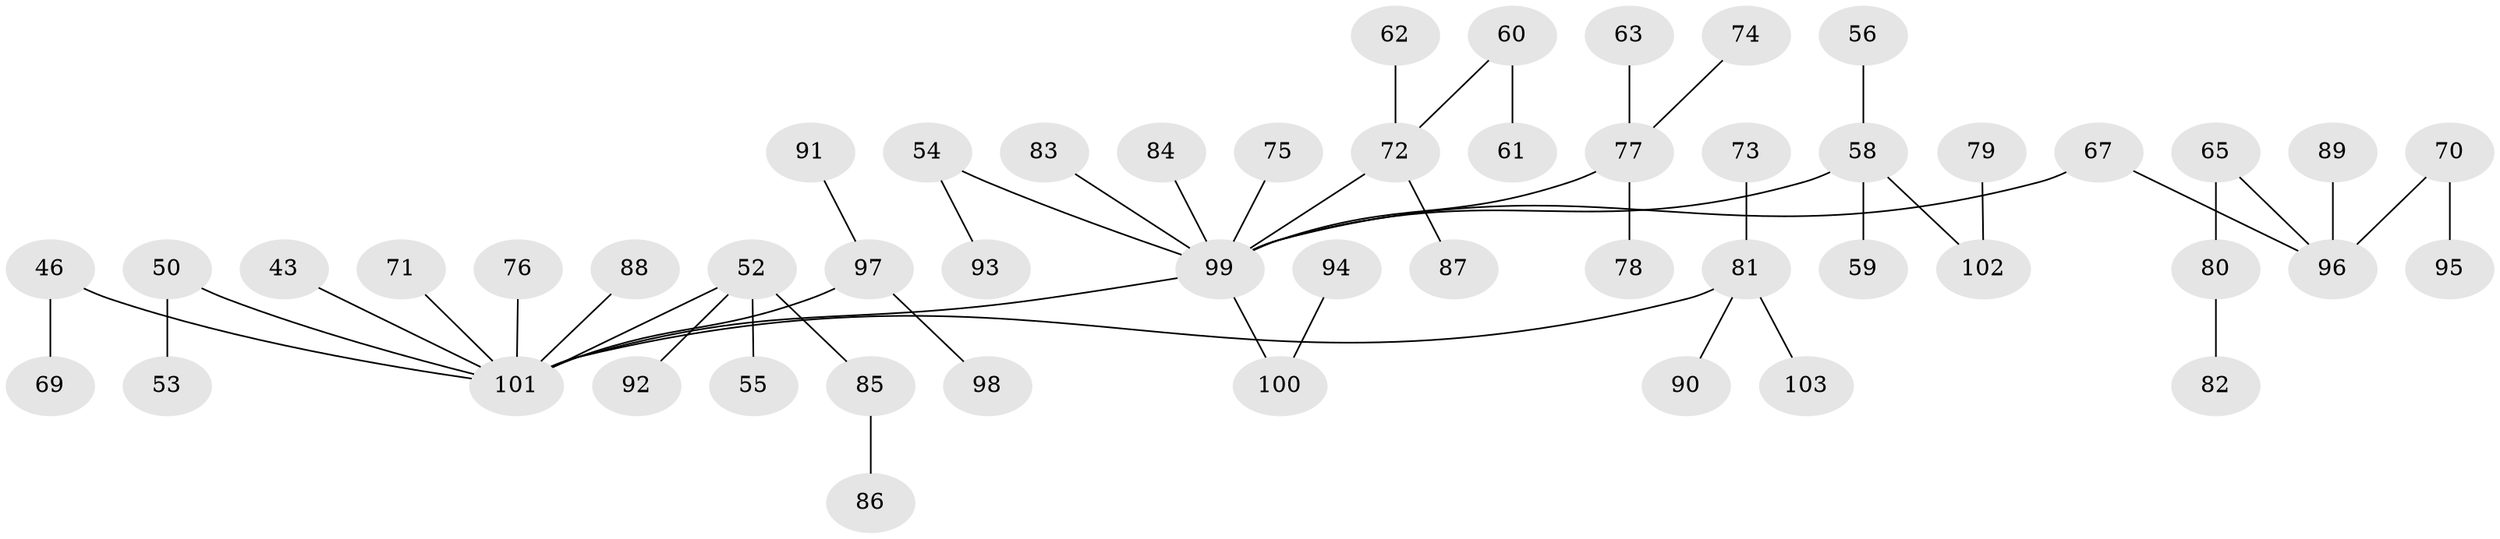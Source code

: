// original degree distribution, {4: 0.07766990291262135, 3: 0.13592233009708737, 5: 0.038834951456310676, 7: 0.009708737864077669, 2: 0.21359223300970873, 1: 0.5145631067961165, 6: 0.009708737864077669}
// Generated by graph-tools (version 1.1) at 2025/53/03/09/25 04:53:15]
// undirected, 51 vertices, 50 edges
graph export_dot {
graph [start="1"]
  node [color=gray90,style=filled];
  43;
  46;
  50;
  52 [super="+51"];
  53;
  54 [super="+12+15"];
  55;
  56;
  58 [super="+34+42"];
  59;
  60;
  61;
  62;
  63;
  65;
  67 [super="+24+36+57"];
  69;
  70;
  71;
  72 [super="+28+49+29"];
  73;
  74;
  75;
  76;
  77 [super="+23+27+38"];
  78;
  79;
  80;
  81 [super="+64"];
  82;
  83;
  84;
  85;
  86;
  87;
  88;
  89;
  90;
  91;
  92;
  93 [super="+30"];
  94;
  95;
  96 [super="+48"];
  97 [super="+41+68"];
  98;
  99 [super="+7+13+16+18+26"];
  100 [super="+66"];
  101 [super="+33+37"];
  102 [super="+47"];
  103;
  43 -- 101;
  46 -- 69;
  46 -- 101;
  50 -- 53;
  50 -- 101;
  52 -- 101;
  52 -- 85;
  52 -- 55;
  52 -- 92;
  54 -- 99;
  54 -- 93;
  56 -- 58;
  58 -- 99;
  58 -- 59;
  58 -- 102;
  60 -- 61;
  60 -- 72;
  62 -- 72;
  63 -- 77;
  65 -- 80;
  65 -- 96;
  67 -- 99;
  67 -- 96;
  70 -- 95;
  70 -- 96;
  71 -- 101;
  72 -- 99;
  72 -- 87;
  73 -- 81;
  74 -- 77;
  75 -- 99;
  76 -- 101;
  77 -- 78;
  77 -- 99;
  79 -- 102;
  80 -- 82;
  81 -- 101;
  81 -- 103;
  81 -- 90;
  83 -- 99;
  84 -- 99;
  85 -- 86;
  88 -- 101;
  89 -- 96;
  91 -- 97;
  94 -- 100;
  97 -- 98;
  97 -- 101;
  99 -- 101;
  99 -- 100;
}
